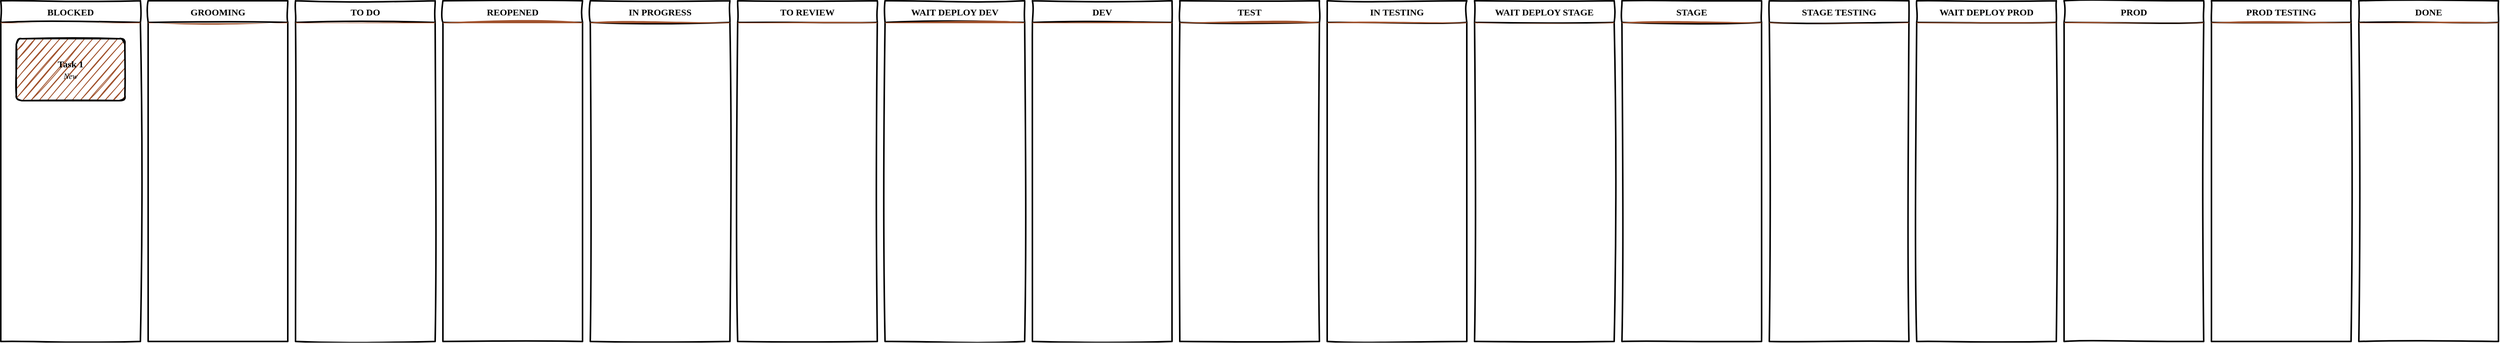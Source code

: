 <mxfile version="24.2.3" type="github">
  <diagram id="wFE0QG_FPsp0jaGvCLVb" name="Page-1">
    <mxGraphModel dx="2643" dy="933" grid="1" gridSize="10" guides="1" tooltips="1" connect="1" arrows="1" fold="1" page="1" pageScale="1" pageWidth="850" pageHeight="1100" math="0" shadow="0">
      <root>
        <mxCell id="0" />
        <mxCell id="1" parent="0" />
        <mxCell id="_5mSTuPxr-ZiKRkBDSY7-1" value="" style="swimlane;fontStyle=2;childLayout=stackLayout;horizontal=1;startSize=28;horizontalStack=1;resizeParent=1;resizeParentMax=0;resizeLast=0;collapsible=0;marginBottom=0;swimlaneFillColor=none;fontFamily=Permanent Marker;fontSize=16;points=[];verticalAlign=top;stackBorder=0;resizable=1;strokeWidth=2;sketch=1;disableMultiStroke=1;" parent="1" vertex="1">
          <mxGeometry x="10" y="80" width="180" height="440" as="geometry" />
        </mxCell>
        <object label="TO DO" status="New" id="_5mSTuPxr-ZiKRkBDSY7-2">
          <mxCell style="swimlane;strokeWidth=2;fontFamily=Permanent Marker;html=0;startSize=1;verticalAlign=bottom;spacingBottom=5;points=[];childLayout=stackLayout;stackBorder=20;stackSpacing=20;resizeLast=0;resizeParent=1;horizontalStack=0;collapsible=0;sketch=1;strokeColor=none;fillStyle=solid;fillColor=#A0522D;" parent="_5mSTuPxr-ZiKRkBDSY7-1" vertex="1">
            <mxGeometry y="28" width="180" height="412" as="geometry" />
          </mxCell>
        </object>
        <mxCell id="5--tS3rPKfME3rxb82Xu-1" value="" style="swimlane;fontStyle=2;childLayout=stackLayout;horizontal=1;startSize=28;horizontalStack=1;resizeParent=1;resizeParentMax=0;resizeLast=0;collapsible=0;marginBottom=0;swimlaneFillColor=none;fontFamily=Permanent Marker;fontSize=16;points=[];verticalAlign=top;stackBorder=0;resizable=1;strokeWidth=2;sketch=1;disableMultiStroke=1;" vertex="1" parent="1">
          <mxGeometry x="-370" y="80" width="180" height="440" as="geometry" />
        </mxCell>
        <object label="BLOCKED" status="New" id="5--tS3rPKfME3rxb82Xu-2">
          <mxCell style="swimlane;strokeWidth=2;fontFamily=Permanent Marker;html=0;startSize=1;verticalAlign=bottom;spacingBottom=5;points=[];childLayout=stackLayout;stackBorder=20;stackSpacing=20;resizeLast=0;resizeParent=1;horizontalStack=0;collapsible=0;sketch=1;strokeColor=none;fillStyle=solid;fillColor=#A0522D;" vertex="1" parent="5--tS3rPKfME3rxb82Xu-1">
            <mxGeometry y="28" width="180" height="412" as="geometry" />
          </mxCell>
        </object>
        <object label="Task 1&lt;br&gt;&lt;span style=&quot;font-weight: normal&quot;&gt;&lt;i&gt;&lt;font style=&quot;font-size: 10px&quot;&gt;%status%&lt;/font&gt;&lt;/i&gt;&lt;/span&gt;" placeholders="1" id="5--tS3rPKfME3rxb82Xu-3">
          <mxCell style="whiteSpace=wrap;html=1;strokeWidth=2;fillColor=swimlane;fontStyle=1;spacingTop=0;rounded=1;arcSize=9;points=[];sketch=1;fontFamily=Permanent Marker;hachureGap=8;fillWeight=1;" vertex="1" parent="5--tS3rPKfME3rxb82Xu-2">
            <mxGeometry x="20" y="21" width="140" height="80" as="geometry" />
          </mxCell>
        </object>
        <mxCell id="5--tS3rPKfME3rxb82Xu-6" value="" style="swimlane;fontStyle=2;childLayout=stackLayout;horizontal=1;startSize=28;horizontalStack=1;resizeParent=1;resizeParentMax=0;resizeLast=0;collapsible=0;marginBottom=0;swimlaneFillColor=none;fontFamily=Permanent Marker;fontSize=16;points=[];verticalAlign=top;stackBorder=0;resizable=1;strokeWidth=2;sketch=1;disableMultiStroke=1;" vertex="1" parent="1">
          <mxGeometry x="200" y="80" width="180" height="440" as="geometry" />
        </mxCell>
        <object label="REOPENED" status="New" id="5--tS3rPKfME3rxb82Xu-7">
          <mxCell style="swimlane;strokeWidth=2;fontFamily=Permanent Marker;html=0;startSize=1;verticalAlign=bottom;spacingBottom=5;points=[];childLayout=stackLayout;stackBorder=20;stackSpacing=20;resizeLast=0;resizeParent=1;horizontalStack=0;collapsible=0;sketch=1;strokeColor=none;fillStyle=solid;fillColor=#A0522D;" vertex="1" parent="5--tS3rPKfME3rxb82Xu-6">
            <mxGeometry y="28" width="180" height="412" as="geometry" />
          </mxCell>
        </object>
        <mxCell id="5--tS3rPKfME3rxb82Xu-11" value="" style="swimlane;fontStyle=2;childLayout=stackLayout;horizontal=1;startSize=28;horizontalStack=1;resizeParent=1;resizeParentMax=0;resizeLast=0;collapsible=0;marginBottom=0;swimlaneFillColor=none;fontFamily=Permanent Marker;fontSize=16;points=[];verticalAlign=top;stackBorder=0;resizable=1;strokeWidth=2;sketch=1;disableMultiStroke=1;" vertex="1" parent="1">
          <mxGeometry x="390" y="80" width="180" height="440" as="geometry" />
        </mxCell>
        <object label="IN PROGRESS" status="New" id="5--tS3rPKfME3rxb82Xu-12">
          <mxCell style="swimlane;strokeWidth=2;fontFamily=Permanent Marker;html=0;startSize=1;verticalAlign=bottom;spacingBottom=5;points=[];childLayout=stackLayout;stackBorder=20;stackSpacing=20;resizeLast=0;resizeParent=1;horizontalStack=0;collapsible=0;sketch=1;strokeColor=none;fillStyle=solid;fillColor=#A0522D;" vertex="1" parent="5--tS3rPKfME3rxb82Xu-11">
            <mxGeometry y="28" width="180" height="412" as="geometry" />
          </mxCell>
        </object>
        <mxCell id="5--tS3rPKfME3rxb82Xu-18" value="" style="swimlane;fontStyle=2;childLayout=stackLayout;horizontal=1;startSize=28;horizontalStack=1;resizeParent=1;resizeParentMax=0;resizeLast=0;collapsible=0;marginBottom=0;swimlaneFillColor=none;fontFamily=Permanent Marker;fontSize=16;points=[];verticalAlign=top;stackBorder=0;resizable=1;strokeWidth=2;sketch=1;disableMultiStroke=1;" vertex="1" parent="1">
          <mxGeometry x="-180" y="80" width="180" height="440" as="geometry" />
        </mxCell>
        <object label="GROOMING" status="New" id="5--tS3rPKfME3rxb82Xu-19">
          <mxCell style="swimlane;strokeWidth=2;fontFamily=Permanent Marker;html=0;startSize=1;verticalAlign=bottom;spacingBottom=5;points=[];childLayout=stackLayout;stackBorder=20;stackSpacing=20;resizeLast=0;resizeParent=1;horizontalStack=0;collapsible=0;sketch=1;strokeColor=none;fillStyle=solid;fillColor=#A0522D;" vertex="1" parent="5--tS3rPKfME3rxb82Xu-18">
            <mxGeometry y="28" width="180" height="412" as="geometry" />
          </mxCell>
        </object>
        <mxCell id="5--tS3rPKfME3rxb82Xu-26" value="" style="swimlane;fontStyle=2;childLayout=stackLayout;horizontal=1;startSize=28;horizontalStack=1;resizeParent=1;resizeParentMax=0;resizeLast=0;collapsible=0;marginBottom=0;swimlaneFillColor=none;fontFamily=Permanent Marker;fontSize=16;points=[];verticalAlign=top;stackBorder=0;resizable=1;strokeWidth=2;sketch=1;disableMultiStroke=1;" vertex="1" parent="1">
          <mxGeometry x="580" y="80" width="180" height="440" as="geometry" />
        </mxCell>
        <object label="TO REVIEW" status="New" id="5--tS3rPKfME3rxb82Xu-27">
          <mxCell style="swimlane;strokeWidth=2;fontFamily=Permanent Marker;html=0;startSize=1;verticalAlign=bottom;spacingBottom=5;points=[];childLayout=stackLayout;stackBorder=20;stackSpacing=20;resizeLast=0;resizeParent=1;horizontalStack=0;collapsible=0;sketch=1;strokeColor=none;fillStyle=solid;fillColor=#A0522D;" vertex="1" parent="5--tS3rPKfME3rxb82Xu-26">
            <mxGeometry y="28" width="180" height="412" as="geometry" />
          </mxCell>
        </object>
        <mxCell id="5--tS3rPKfME3rxb82Xu-28" value="" style="swimlane;fontStyle=2;childLayout=stackLayout;horizontal=1;startSize=28;horizontalStack=1;resizeParent=1;resizeParentMax=0;resizeLast=0;collapsible=0;marginBottom=0;swimlaneFillColor=none;fontFamily=Permanent Marker;fontSize=16;points=[];verticalAlign=top;stackBorder=0;resizable=1;strokeWidth=2;sketch=1;disableMultiStroke=1;" vertex="1" parent="1">
          <mxGeometry x="770" y="80" width="180" height="440" as="geometry" />
        </mxCell>
        <object label="WAIT DEPLOY DEV" status="New" id="5--tS3rPKfME3rxb82Xu-29">
          <mxCell style="swimlane;strokeWidth=2;fontFamily=Permanent Marker;html=0;startSize=1;verticalAlign=bottom;spacingBottom=5;points=[];childLayout=stackLayout;stackBorder=20;stackSpacing=20;resizeLast=0;resizeParent=1;horizontalStack=0;collapsible=0;sketch=1;strokeColor=none;fillStyle=solid;fillColor=#A0522D;" vertex="1" parent="5--tS3rPKfME3rxb82Xu-28">
            <mxGeometry y="28" width="180" height="412" as="geometry" />
          </mxCell>
        </object>
        <mxCell id="5--tS3rPKfME3rxb82Xu-30" value="" style="swimlane;fontStyle=2;childLayout=stackLayout;horizontal=1;startSize=28;horizontalStack=1;resizeParent=1;resizeParentMax=0;resizeLast=0;collapsible=0;marginBottom=0;swimlaneFillColor=none;fontFamily=Permanent Marker;fontSize=16;points=[];verticalAlign=top;stackBorder=0;resizable=1;strokeWidth=2;sketch=1;disableMultiStroke=1;" vertex="1" parent="1">
          <mxGeometry x="960" y="80" width="180" height="440" as="geometry" />
        </mxCell>
        <object label="DEV" status="New" id="5--tS3rPKfME3rxb82Xu-31">
          <mxCell style="swimlane;strokeWidth=2;fontFamily=Permanent Marker;html=0;startSize=1;verticalAlign=bottom;spacingBottom=5;points=[];childLayout=stackLayout;stackBorder=20;stackSpacing=20;resizeLast=0;resizeParent=1;horizontalStack=0;collapsible=0;sketch=1;strokeColor=none;fillStyle=solid;fillColor=#A0522D;" vertex="1" parent="5--tS3rPKfME3rxb82Xu-30">
            <mxGeometry y="28" width="180" height="412" as="geometry" />
          </mxCell>
        </object>
        <mxCell id="5--tS3rPKfME3rxb82Xu-32" value="" style="swimlane;fontStyle=2;childLayout=stackLayout;horizontal=1;startSize=28;horizontalStack=1;resizeParent=1;resizeParentMax=0;resizeLast=0;collapsible=0;marginBottom=0;swimlaneFillColor=none;fontFamily=Permanent Marker;fontSize=16;points=[];verticalAlign=top;stackBorder=0;resizable=1;strokeWidth=2;sketch=1;disableMultiStroke=1;" vertex="1" parent="1">
          <mxGeometry x="1150" y="80" width="180" height="440" as="geometry" />
        </mxCell>
        <object label="TEST" status="New" id="5--tS3rPKfME3rxb82Xu-33">
          <mxCell style="swimlane;strokeWidth=2;fontFamily=Permanent Marker;html=0;startSize=1;verticalAlign=bottom;spacingBottom=5;points=[];childLayout=stackLayout;stackBorder=20;stackSpacing=20;resizeLast=0;resizeParent=1;horizontalStack=0;collapsible=0;sketch=1;strokeColor=none;fillStyle=solid;fillColor=#A0522D;" vertex="1" parent="5--tS3rPKfME3rxb82Xu-32">
            <mxGeometry y="28" width="180" height="412" as="geometry" />
          </mxCell>
        </object>
        <mxCell id="5--tS3rPKfME3rxb82Xu-34" value="" style="swimlane;fontStyle=2;childLayout=stackLayout;horizontal=1;startSize=28;horizontalStack=1;resizeParent=1;resizeParentMax=0;resizeLast=0;collapsible=0;marginBottom=0;swimlaneFillColor=none;fontFamily=Permanent Marker;fontSize=16;points=[];verticalAlign=top;stackBorder=0;resizable=1;strokeWidth=2;sketch=1;disableMultiStroke=1;" vertex="1" parent="1">
          <mxGeometry x="1340" y="80" width="180" height="440" as="geometry" />
        </mxCell>
        <object label="IN TESTING" status="New" id="5--tS3rPKfME3rxb82Xu-35">
          <mxCell style="swimlane;strokeWidth=2;fontFamily=Permanent Marker;html=0;startSize=1;verticalAlign=bottom;spacingBottom=5;points=[];childLayout=stackLayout;stackBorder=20;stackSpacing=20;resizeLast=0;resizeParent=1;horizontalStack=0;collapsible=0;sketch=1;strokeColor=none;fillStyle=solid;fillColor=#A0522D;" vertex="1" parent="5--tS3rPKfME3rxb82Xu-34">
            <mxGeometry y="28" width="180" height="412" as="geometry" />
          </mxCell>
        </object>
        <mxCell id="5--tS3rPKfME3rxb82Xu-37" value="" style="swimlane;fontStyle=2;childLayout=stackLayout;horizontal=1;startSize=28;horizontalStack=1;resizeParent=1;resizeParentMax=0;resizeLast=0;collapsible=0;marginBottom=0;swimlaneFillColor=none;fontFamily=Permanent Marker;fontSize=16;points=[];verticalAlign=top;stackBorder=0;resizable=1;strokeWidth=2;sketch=1;disableMultiStroke=1;" vertex="1" parent="1">
          <mxGeometry x="1530" y="80" width="180" height="440" as="geometry" />
        </mxCell>
        <object label="WAIT DEPLOY STAGE" status="New" id="5--tS3rPKfME3rxb82Xu-38">
          <mxCell style="swimlane;strokeWidth=2;fontFamily=Permanent Marker;html=0;startSize=1;verticalAlign=bottom;spacingBottom=5;points=[];childLayout=stackLayout;stackBorder=20;stackSpacing=20;resizeLast=0;resizeParent=1;horizontalStack=0;collapsible=0;sketch=1;strokeColor=none;fillStyle=solid;fillColor=#A0522D;" vertex="1" parent="5--tS3rPKfME3rxb82Xu-37">
            <mxGeometry y="28" width="180" height="412" as="geometry" />
          </mxCell>
        </object>
        <mxCell id="5--tS3rPKfME3rxb82Xu-39" value="" style="swimlane;fontStyle=2;childLayout=stackLayout;horizontal=1;startSize=28;horizontalStack=1;resizeParent=1;resizeParentMax=0;resizeLast=0;collapsible=0;marginBottom=0;swimlaneFillColor=none;fontFamily=Permanent Marker;fontSize=16;points=[];verticalAlign=top;stackBorder=0;resizable=1;strokeWidth=2;sketch=1;disableMultiStroke=1;" vertex="1" parent="1">
          <mxGeometry x="1720" y="80" width="180" height="440" as="geometry" />
        </mxCell>
        <object label="STAGE" status="New" id="5--tS3rPKfME3rxb82Xu-40">
          <mxCell style="swimlane;strokeWidth=2;fontFamily=Permanent Marker;html=0;startSize=1;verticalAlign=bottom;spacingBottom=5;points=[];childLayout=stackLayout;stackBorder=20;stackSpacing=20;resizeLast=0;resizeParent=1;horizontalStack=0;collapsible=0;sketch=1;strokeColor=none;fillStyle=solid;fillColor=#A0522D;" vertex="1" parent="5--tS3rPKfME3rxb82Xu-39">
            <mxGeometry y="28" width="180" height="412" as="geometry" />
          </mxCell>
        </object>
        <mxCell id="5--tS3rPKfME3rxb82Xu-41" value="" style="swimlane;fontStyle=2;childLayout=stackLayout;horizontal=1;startSize=28;horizontalStack=1;resizeParent=1;resizeParentMax=0;resizeLast=0;collapsible=0;marginBottom=0;swimlaneFillColor=none;fontFamily=Permanent Marker;fontSize=16;points=[];verticalAlign=top;stackBorder=0;resizable=1;strokeWidth=2;sketch=1;disableMultiStroke=1;" vertex="1" parent="1">
          <mxGeometry x="1910" y="80" width="180" height="440" as="geometry" />
        </mxCell>
        <object label="STAGE TESTING" status="New" id="5--tS3rPKfME3rxb82Xu-42">
          <mxCell style="swimlane;strokeWidth=2;fontFamily=Permanent Marker;html=0;startSize=1;verticalAlign=bottom;spacingBottom=5;points=[];childLayout=stackLayout;stackBorder=20;stackSpacing=20;resizeLast=0;resizeParent=1;horizontalStack=0;collapsible=0;sketch=1;strokeColor=none;fillStyle=solid;fillColor=#A0522D;" vertex="1" parent="5--tS3rPKfME3rxb82Xu-41">
            <mxGeometry y="28" width="180" height="412" as="geometry" />
          </mxCell>
        </object>
        <mxCell id="5--tS3rPKfME3rxb82Xu-43" value="" style="swimlane;fontStyle=2;childLayout=stackLayout;horizontal=1;startSize=28;horizontalStack=1;resizeParent=1;resizeParentMax=0;resizeLast=0;collapsible=0;marginBottom=0;swimlaneFillColor=none;fontFamily=Permanent Marker;fontSize=16;points=[];verticalAlign=top;stackBorder=0;resizable=1;strokeWidth=2;sketch=1;disableMultiStroke=1;" vertex="1" parent="1">
          <mxGeometry x="2100" y="80" width="180" height="440" as="geometry" />
        </mxCell>
        <object label="WAIT DEPLOY PROD" status="New" id="5--tS3rPKfME3rxb82Xu-44">
          <mxCell style="swimlane;strokeWidth=2;fontFamily=Permanent Marker;html=0;startSize=1;verticalAlign=bottom;spacingBottom=5;points=[];childLayout=stackLayout;stackBorder=20;stackSpacing=20;resizeLast=0;resizeParent=1;horizontalStack=0;collapsible=0;sketch=1;strokeColor=none;fillStyle=solid;fillColor=#A0522D;" vertex="1" parent="5--tS3rPKfME3rxb82Xu-43">
            <mxGeometry y="28" width="180" height="412" as="geometry" />
          </mxCell>
        </object>
        <mxCell id="5--tS3rPKfME3rxb82Xu-50" value="" style="swimlane;fontStyle=2;childLayout=stackLayout;horizontal=1;startSize=28;horizontalStack=1;resizeParent=1;resizeParentMax=0;resizeLast=0;collapsible=0;marginBottom=0;swimlaneFillColor=none;fontFamily=Permanent Marker;fontSize=16;points=[];verticalAlign=top;stackBorder=0;resizable=1;strokeWidth=2;sketch=1;disableMultiStroke=1;" vertex="1" parent="1">
          <mxGeometry x="2290" y="80" width="180" height="440" as="geometry" />
        </mxCell>
        <object label="PROD" status="New" id="5--tS3rPKfME3rxb82Xu-51">
          <mxCell style="swimlane;strokeWidth=2;fontFamily=Permanent Marker;html=0;startSize=1;verticalAlign=bottom;spacingBottom=5;points=[];childLayout=stackLayout;stackBorder=20;stackSpacing=20;resizeLast=0;resizeParent=1;horizontalStack=0;collapsible=0;sketch=1;strokeColor=none;fillStyle=solid;fillColor=#A0522D;" vertex="1" parent="5--tS3rPKfME3rxb82Xu-50">
            <mxGeometry y="28" width="180" height="412" as="geometry" />
          </mxCell>
        </object>
        <mxCell id="5--tS3rPKfME3rxb82Xu-52" value="" style="swimlane;fontStyle=2;childLayout=stackLayout;horizontal=1;startSize=28;horizontalStack=1;resizeParent=1;resizeParentMax=0;resizeLast=0;collapsible=0;marginBottom=0;swimlaneFillColor=none;fontFamily=Permanent Marker;fontSize=16;points=[];verticalAlign=top;stackBorder=0;resizable=1;strokeWidth=2;sketch=1;disableMultiStroke=1;" vertex="1" parent="1">
          <mxGeometry x="2480" y="80" width="180" height="440" as="geometry" />
        </mxCell>
        <object label="PROD TESTING" status="New" id="5--tS3rPKfME3rxb82Xu-53">
          <mxCell style="swimlane;strokeWidth=2;fontFamily=Permanent Marker;html=0;startSize=1;verticalAlign=bottom;spacingBottom=5;points=[];childLayout=stackLayout;stackBorder=20;stackSpacing=20;resizeLast=0;resizeParent=1;horizontalStack=0;collapsible=0;sketch=1;strokeColor=none;fillStyle=solid;fillColor=#A0522D;" vertex="1" parent="5--tS3rPKfME3rxb82Xu-52">
            <mxGeometry y="28" width="180" height="412" as="geometry" />
          </mxCell>
        </object>
        <mxCell id="5--tS3rPKfME3rxb82Xu-54" value="" style="swimlane;fontStyle=2;childLayout=stackLayout;horizontal=1;startSize=28;horizontalStack=1;resizeParent=1;resizeParentMax=0;resizeLast=0;collapsible=0;marginBottom=0;swimlaneFillColor=none;fontFamily=Permanent Marker;fontSize=16;points=[];verticalAlign=top;stackBorder=0;resizable=1;strokeWidth=2;sketch=1;disableMultiStroke=1;" vertex="1" parent="1">
          <mxGeometry x="2670" y="80" width="180" height="440" as="geometry" />
        </mxCell>
        <object label="DONE" status="New" id="5--tS3rPKfME3rxb82Xu-55">
          <mxCell style="swimlane;strokeWidth=2;fontFamily=Permanent Marker;html=0;startSize=1;verticalAlign=bottom;spacingBottom=5;points=[];childLayout=stackLayout;stackBorder=20;stackSpacing=20;resizeLast=0;resizeParent=1;horizontalStack=0;collapsible=0;sketch=1;strokeColor=none;fillStyle=solid;fillColor=#A0522D;" vertex="1" parent="5--tS3rPKfME3rxb82Xu-54">
            <mxGeometry y="28" width="180" height="412" as="geometry" />
          </mxCell>
        </object>
      </root>
    </mxGraphModel>
  </diagram>
</mxfile>
